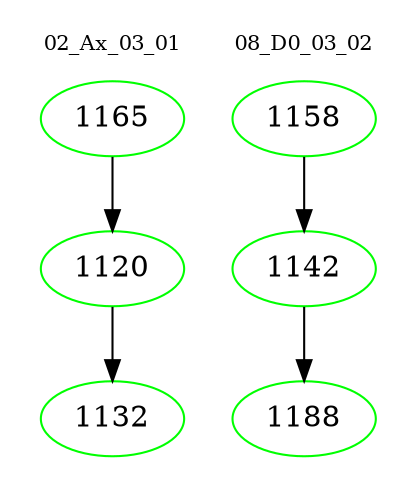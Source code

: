 digraph{
subgraph cluster_0 {
color = white
label = "02_Ax_03_01";
fontsize=10;
T0_1165 [label="1165", color="green"]
T0_1165 -> T0_1120 [color="black"]
T0_1120 [label="1120", color="green"]
T0_1120 -> T0_1132 [color="black"]
T0_1132 [label="1132", color="green"]
}
subgraph cluster_1 {
color = white
label = "08_D0_03_02";
fontsize=10;
T1_1158 [label="1158", color="green"]
T1_1158 -> T1_1142 [color="black"]
T1_1142 [label="1142", color="green"]
T1_1142 -> T1_1188 [color="black"]
T1_1188 [label="1188", color="green"]
}
}
